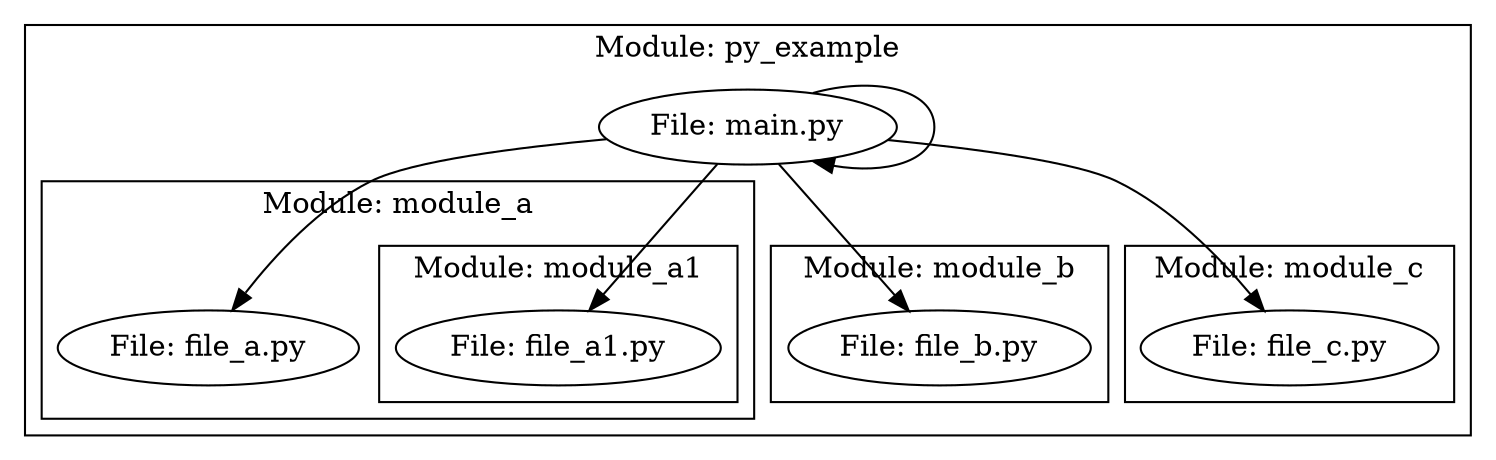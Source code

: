 digraph G {
    "main.py" [label = "File: main.py"];
    subgraph "cluster_/home/lbaf23/code/repo-analyzer/examples/py_example" {
        label = "Module: py_example";
        "main.py" [label="File: main.py"];
        subgraph "cluster_module_a" {
            label = "Module: module_a";
            "module_a/file_a.py" [label="File: file_a.py"];
            subgraph "cluster_module_a/module_a1" {
                label = "Module: module_a1";
                "module_a/module_a1/file_a1.py" [label="File: file_a1.py"];
            }
        }
        subgraph "cluster_module_b" {
            label = "Module: module_b";
            "module_b/file_b.py" [label="File: file_b.py"];
        }
        subgraph "cluster_module_c" {
            label = "Module: module_c";
            "module_c/file_c.py" [label="File: file_c.py"];
        }
    }
    "main.py" -> "main.py" [];
    "main.py" -> "module_a/file_a.py" [];
    "main.py" -> "module_a/module_a1/file_a1.py" [];
    "main.py" -> "module_b/file_b.py" [];
    "main.py" -> "module_c/file_c.py" [];
}
